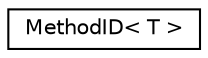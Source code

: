 digraph "Graphical Class Hierarchy"
{
  edge [fontname="Helvetica",fontsize="10",labelfontname="Helvetica",labelfontsize="10"];
  node [fontname="Helvetica",fontsize="10",shape=record];
  rankdir="LR";
  Node0 [label="MethodID\< T \>",height=0.2,width=0.4,color="black", fillcolor="white", style="filled",URL="$struct_method_i_d.html"];
}
